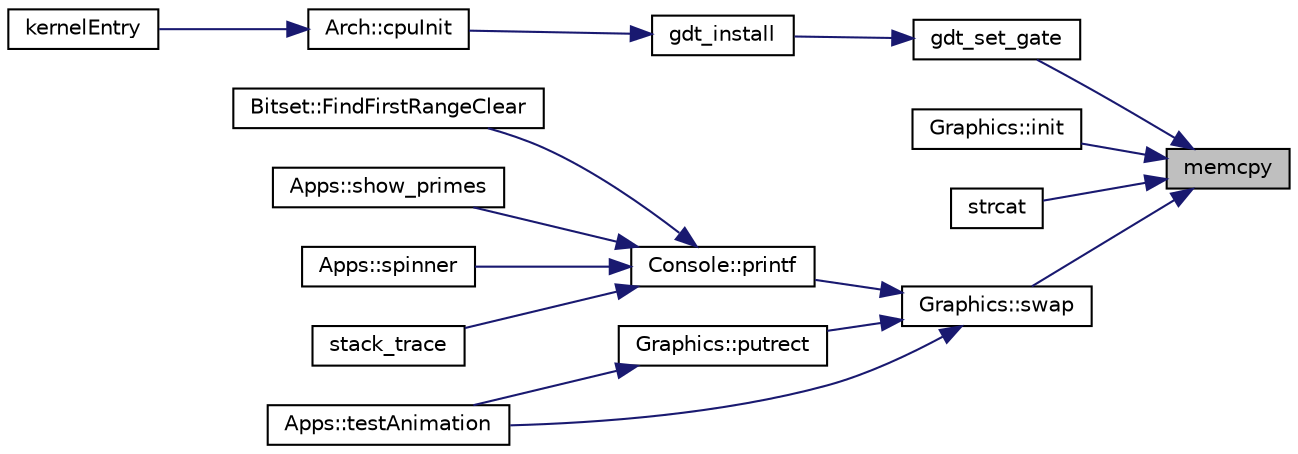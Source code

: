 digraph "memcpy"
{
 // LATEX_PDF_SIZE
  edge [fontname="Helvetica",fontsize="10",labelfontname="Helvetica",labelfontsize="10"];
  node [fontname="Helvetica",fontsize="10",shape=record];
  rankdir="RL";
  Node1 [label="memcpy",height=0.2,width=0.4,color="black", fillcolor="grey75", style="filled", fontcolor="black",tooltip=" "];
  Node1 -> Node2 [dir="back",color="midnightblue",fontsize="10",style="solid",fontname="Helvetica"];
  Node2 [label="gdt_set_gate",height=0.2,width=0.4,color="black", fillcolor="white", style="filled",URL="$d7/de6/gdt_8cpp.html#ac3e3821e375498c85d135c475005ddbc",tooltip=" "];
  Node2 -> Node3 [dir="back",color="midnightblue",fontsize="10",style="solid",fontname="Helvetica"];
  Node3 [label="gdt_install",height=0.2,width=0.4,color="black", fillcolor="white", style="filled",URL="$df/d77/gdt_8hpp.html#aa2a6cef9d7f1d9430289dcbb74530bf3",tooltip="Setup and install the GDT onto the system."];
  Node3 -> Node4 [dir="back",color="midnightblue",fontsize="10",style="solid",fontname="Helvetica"];
  Node4 [label="Arch::cpuInit",height=0.2,width=0.4,color="black", fillcolor="white", style="filled",URL="$d9/dc3/namespace_arch.html#ae2cfdc55544d6519edd56c09cb7873c4",tooltip=" "];
  Node4 -> Node5 [dir="back",color="midnightblue",fontsize="10",style="solid",fontname="Helvetica"];
  Node5 [label="kernelEntry",height=0.2,width=0.4,color="black", fillcolor="white", style="filled",URL="$d2/dd2/entry_8cpp.html#aafd1870c38d36a8eddccb5457857533e",tooltip="This is the Xyris kernel entry point. This function is called directly from the assembly written in b..."];
  Node1 -> Node6 [dir="back",color="midnightblue",fontsize="10",style="solid",fontname="Helvetica"];
  Node6 [label="Graphics::init",height=0.2,width=0.4,color="black", fillcolor="white", style="filled",URL="$d6/d9b/namespace_graphics.html#a07a66de579f4136325cb15218dd71110",tooltip="Initializes the framebuffer (if available)"];
  Node1 -> Node7 [dir="back",color="midnightblue",fontsize="10",style="solid",fontname="Helvetica"];
  Node7 [label="strcat",height=0.2,width=0.4,color="black", fillcolor="white", style="filled",URL="$d4/da0/string_8hpp.html#adb8723e585ed29f2370cddf90f6891bc",tooltip="Concatanates source onto destination."];
  Node1 -> Node8 [dir="back",color="midnightblue",fontsize="10",style="solid",fontname="Helvetica"];
  Node8 [label="Graphics::swap",height=0.2,width=0.4,color="black", fillcolor="white", style="filled",URL="$d6/d9b/namespace_graphics.html#afb7733fe050948fc3a09cd9a87071ffc",tooltip="Swap the data on backbuffer to memory video buffer and show in the screen."];
  Node8 -> Node9 [dir="back",color="midnightblue",fontsize="10",style="solid",fontname="Helvetica"];
  Node9 [label="Console::printf",height=0.2,width=0.4,color="black", fillcolor="white", style="filled",URL="$d8/db5/namespace_console.html#aa92244db771ad2578967dd9f8fcac912",tooltip=" "];
  Node9 -> Node10 [dir="back",color="midnightblue",fontsize="10",style="solid",fontname="Helvetica"];
  Node10 [label="Bitset::FindFirstRangeClear",height=0.2,width=0.4,color="black", fillcolor="white", style="filled",URL="$d6/d09/class_bitset.html#a40f9520c87e9133e64c1e07a772cfff8",tooltip=" "];
  Node9 -> Node11 [dir="back",color="midnightblue",fontsize="10",style="solid",fontname="Helvetica"];
  Node11 [label="Apps::show_primes",height=0.2,width=0.4,color="black", fillcolor="white", style="filled",URL="$dc/da3/namespace_apps.html#aebbc688ed6a7097af1dd858ca0559d4b",tooltip="Starts a task to display number of primes found by find_primes."];
  Node9 -> Node12 [dir="back",color="midnightblue",fontsize="10",style="solid",fontname="Helvetica"];
  Node12 [label="Apps::spinner",height=0.2,width=0.4,color="black", fillcolor="white", style="filled",URL="$dc/da3/namespace_apps.html#aaa2be84c7a45c27af1e3bddb75e87a48",tooltip="Starts a spinner in an infinite loop."];
  Node9 -> Node13 [dir="back",color="midnightblue",fontsize="10",style="solid",fontname="Helvetica"];
  Node13 [label="stack_trace",height=0.2,width=0.4,color="black", fillcolor="white", style="filled",URL="$d4/db9/trace_8hpp.html#a9f452d4e0d092c1052a36cd56e9f77b6",tooltip=" "];
  Node8 -> Node14 [dir="back",color="midnightblue",fontsize="10",style="solid",fontname="Helvetica"];
  Node14 [label="Graphics::putrect",height=0.2,width=0.4,color="black", fillcolor="white", style="filled",URL="$d6/d9b/namespace_graphics.html#a0c60e5c671ea347d63839d16c3712268",tooltip="Draws and fills a rectangle of a given width and height, and color at the provided coordinates."];
  Node14 -> Node15 [dir="back",color="midnightblue",fontsize="10",style="solid",fontname="Helvetica"];
  Node15 [label="Apps::testAnimation",height=0.2,width=0.4,color="black", fillcolor="white", style="filled",URL="$dc/da3/namespace_apps.html#a01ace99cc76e0adcf1428dadf9134e3e",tooltip="Run a simple animation."];
  Node8 -> Node15 [dir="back",color="midnightblue",fontsize="10",style="solid",fontname="Helvetica"];
}
